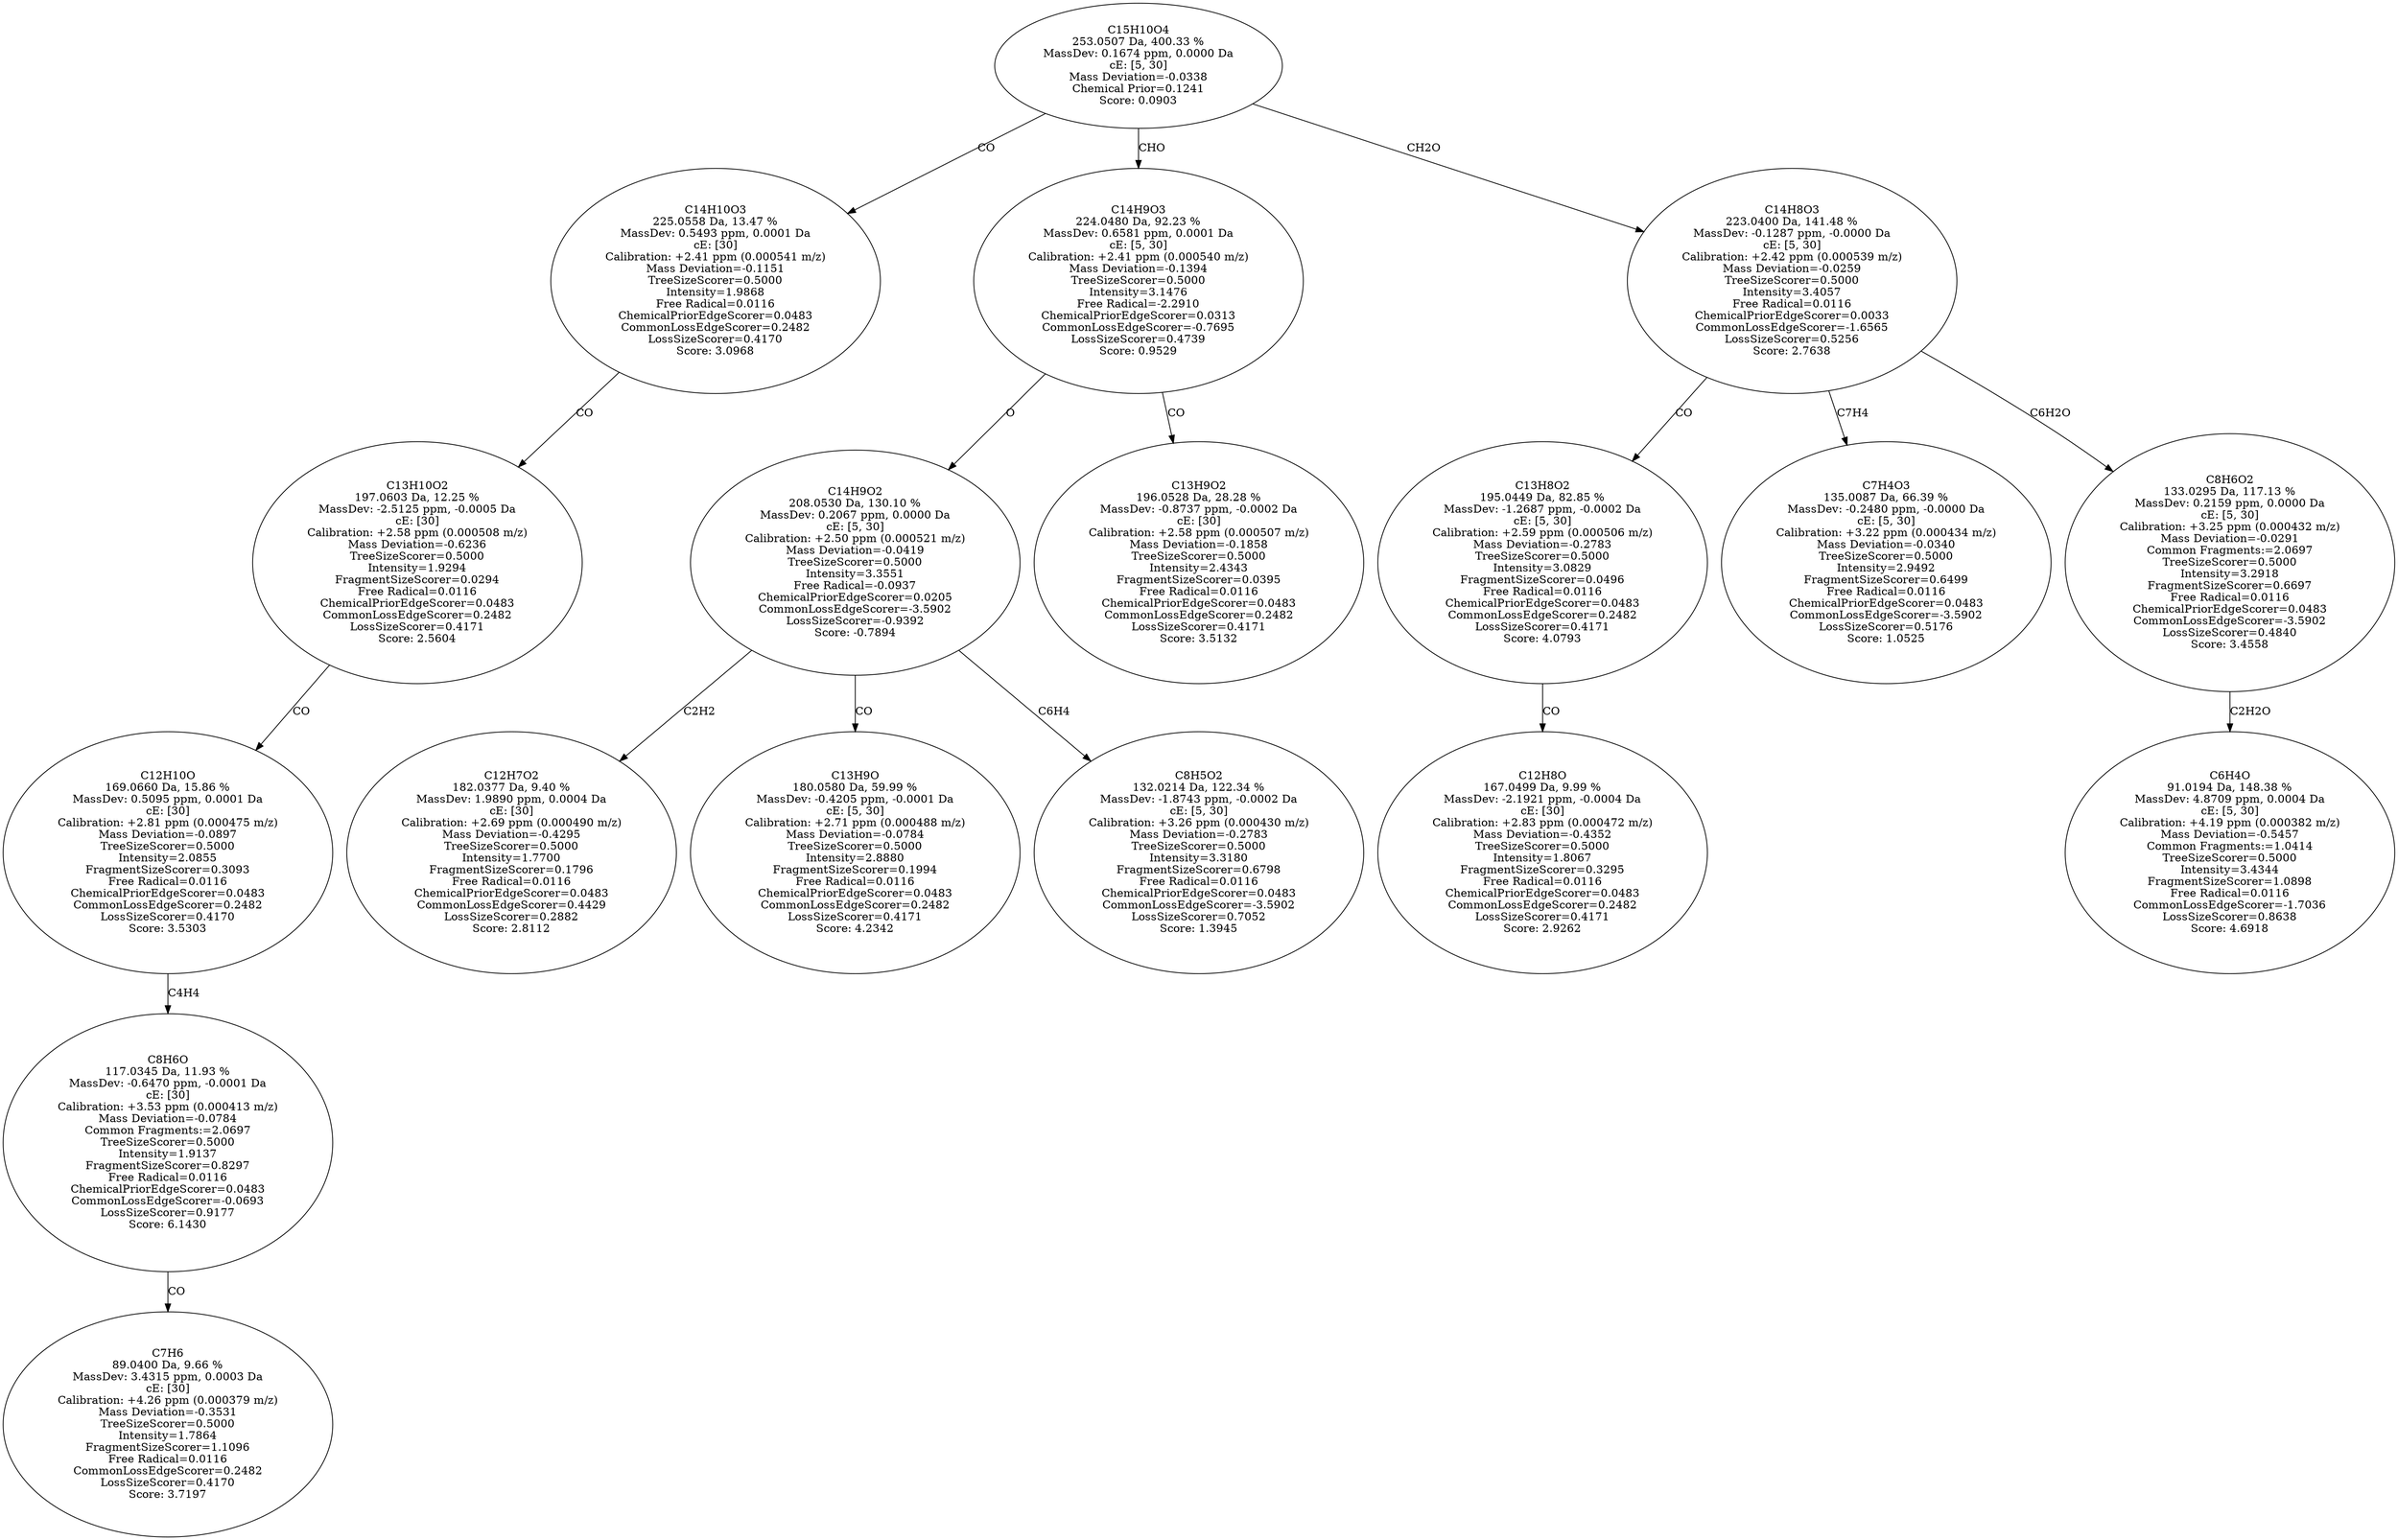strict digraph {
v1 [label="C7H6\n89.0400 Da, 9.66 %\nMassDev: 3.4315 ppm, 0.0003 Da\ncE: [30]\nCalibration: +4.26 ppm (0.000379 m/z)\nMass Deviation=-0.3531\nTreeSizeScorer=0.5000\nIntensity=1.7864\nFragmentSizeScorer=1.1096\nFree Radical=0.0116\nCommonLossEdgeScorer=0.2482\nLossSizeScorer=0.4170\nScore: 3.7197"];
v2 [label="C8H6O\n117.0345 Da, 11.93 %\nMassDev: -0.6470 ppm, -0.0001 Da\ncE: [30]\nCalibration: +3.53 ppm (0.000413 m/z)\nMass Deviation=-0.0784\nCommon Fragments:=2.0697\nTreeSizeScorer=0.5000\nIntensity=1.9137\nFragmentSizeScorer=0.8297\nFree Radical=0.0116\nChemicalPriorEdgeScorer=0.0483\nCommonLossEdgeScorer=-0.0693\nLossSizeScorer=0.9177\nScore: 6.1430"];
v3 [label="C12H10O\n169.0660 Da, 15.86 %\nMassDev: 0.5095 ppm, 0.0001 Da\ncE: [30]\nCalibration: +2.81 ppm (0.000475 m/z)\nMass Deviation=-0.0897\nTreeSizeScorer=0.5000\nIntensity=2.0855\nFragmentSizeScorer=0.3093\nFree Radical=0.0116\nChemicalPriorEdgeScorer=0.0483\nCommonLossEdgeScorer=0.2482\nLossSizeScorer=0.4170\nScore: 3.5303"];
v4 [label="C13H10O2\n197.0603 Da, 12.25 %\nMassDev: -2.5125 ppm, -0.0005 Da\ncE: [30]\nCalibration: +2.58 ppm (0.000508 m/z)\nMass Deviation=-0.6236\nTreeSizeScorer=0.5000\nIntensity=1.9294\nFragmentSizeScorer=0.0294\nFree Radical=0.0116\nChemicalPriorEdgeScorer=0.0483\nCommonLossEdgeScorer=0.2482\nLossSizeScorer=0.4171\nScore: 2.5604"];
v5 [label="C14H10O3\n225.0558 Da, 13.47 %\nMassDev: 0.5493 ppm, 0.0001 Da\ncE: [30]\nCalibration: +2.41 ppm (0.000541 m/z)\nMass Deviation=-0.1151\nTreeSizeScorer=0.5000\nIntensity=1.9868\nFree Radical=0.0116\nChemicalPriorEdgeScorer=0.0483\nCommonLossEdgeScorer=0.2482\nLossSizeScorer=0.4170\nScore: 3.0968"];
v6 [label="C12H7O2\n182.0377 Da, 9.40 %\nMassDev: 1.9890 ppm, 0.0004 Da\ncE: [30]\nCalibration: +2.69 ppm (0.000490 m/z)\nMass Deviation=-0.4295\nTreeSizeScorer=0.5000\nIntensity=1.7700\nFragmentSizeScorer=0.1796\nFree Radical=0.0116\nChemicalPriorEdgeScorer=0.0483\nCommonLossEdgeScorer=0.4429\nLossSizeScorer=0.2882\nScore: 2.8112"];
v7 [label="C13H9O\n180.0580 Da, 59.99 %\nMassDev: -0.4205 ppm, -0.0001 Da\ncE: [5, 30]\nCalibration: +2.71 ppm (0.000488 m/z)\nMass Deviation=-0.0784\nTreeSizeScorer=0.5000\nIntensity=2.8880\nFragmentSizeScorer=0.1994\nFree Radical=0.0116\nChemicalPriorEdgeScorer=0.0483\nCommonLossEdgeScorer=0.2482\nLossSizeScorer=0.4171\nScore: 4.2342"];
v8 [label="C8H5O2\n132.0214 Da, 122.34 %\nMassDev: -1.8743 ppm, -0.0002 Da\ncE: [5, 30]\nCalibration: +3.26 ppm (0.000430 m/z)\nMass Deviation=-0.2783\nTreeSizeScorer=0.5000\nIntensity=3.3180\nFragmentSizeScorer=0.6798\nFree Radical=0.0116\nChemicalPriorEdgeScorer=0.0483\nCommonLossEdgeScorer=-3.5902\nLossSizeScorer=0.7052\nScore: 1.3945"];
v9 [label="C14H9O2\n208.0530 Da, 130.10 %\nMassDev: 0.2067 ppm, 0.0000 Da\ncE: [5, 30]\nCalibration: +2.50 ppm (0.000521 m/z)\nMass Deviation=-0.0419\nTreeSizeScorer=0.5000\nIntensity=3.3551\nFree Radical=-0.0937\nChemicalPriorEdgeScorer=0.0205\nCommonLossEdgeScorer=-3.5902\nLossSizeScorer=-0.9392\nScore: -0.7894"];
v10 [label="C13H9O2\n196.0528 Da, 28.28 %\nMassDev: -0.8737 ppm, -0.0002 Da\ncE: [30]\nCalibration: +2.58 ppm (0.000507 m/z)\nMass Deviation=-0.1858\nTreeSizeScorer=0.5000\nIntensity=2.4343\nFragmentSizeScorer=0.0395\nFree Radical=0.0116\nChemicalPriorEdgeScorer=0.0483\nCommonLossEdgeScorer=0.2482\nLossSizeScorer=0.4171\nScore: 3.5132"];
v11 [label="C14H9O3\n224.0480 Da, 92.23 %\nMassDev: 0.6581 ppm, 0.0001 Da\ncE: [5, 30]\nCalibration: +2.41 ppm (0.000540 m/z)\nMass Deviation=-0.1394\nTreeSizeScorer=0.5000\nIntensity=3.1476\nFree Radical=-2.2910\nChemicalPriorEdgeScorer=0.0313\nCommonLossEdgeScorer=-0.7695\nLossSizeScorer=0.4739\nScore: 0.9529"];
v12 [label="C12H8O\n167.0499 Da, 9.99 %\nMassDev: -2.1921 ppm, -0.0004 Da\ncE: [30]\nCalibration: +2.83 ppm (0.000472 m/z)\nMass Deviation=-0.4352\nTreeSizeScorer=0.5000\nIntensity=1.8067\nFragmentSizeScorer=0.3295\nFree Radical=0.0116\nChemicalPriorEdgeScorer=0.0483\nCommonLossEdgeScorer=0.2482\nLossSizeScorer=0.4171\nScore: 2.9262"];
v13 [label="C13H8O2\n195.0449 Da, 82.85 %\nMassDev: -1.2687 ppm, -0.0002 Da\ncE: [5, 30]\nCalibration: +2.59 ppm (0.000506 m/z)\nMass Deviation=-0.2783\nTreeSizeScorer=0.5000\nIntensity=3.0829\nFragmentSizeScorer=0.0496\nFree Radical=0.0116\nChemicalPriorEdgeScorer=0.0483\nCommonLossEdgeScorer=0.2482\nLossSizeScorer=0.4171\nScore: 4.0793"];
v14 [label="C7H4O3\n135.0087 Da, 66.39 %\nMassDev: -0.2480 ppm, -0.0000 Da\ncE: [5, 30]\nCalibration: +3.22 ppm (0.000434 m/z)\nMass Deviation=-0.0340\nTreeSizeScorer=0.5000\nIntensity=2.9492\nFragmentSizeScorer=0.6499\nFree Radical=0.0116\nChemicalPriorEdgeScorer=0.0483\nCommonLossEdgeScorer=-3.5902\nLossSizeScorer=0.5176\nScore: 1.0525"];
v15 [label="C6H4O\n91.0194 Da, 148.38 %\nMassDev: 4.8709 ppm, 0.0004 Da\ncE: [5, 30]\nCalibration: +4.19 ppm (0.000382 m/z)\nMass Deviation=-0.5457\nCommon Fragments:=1.0414\nTreeSizeScorer=0.5000\nIntensity=3.4344\nFragmentSizeScorer=1.0898\nFree Radical=0.0116\nCommonLossEdgeScorer=-1.7036\nLossSizeScorer=0.8638\nScore: 4.6918"];
v16 [label="C8H6O2\n133.0295 Da, 117.13 %\nMassDev: 0.2159 ppm, 0.0000 Da\ncE: [5, 30]\nCalibration: +3.25 ppm (0.000432 m/z)\nMass Deviation=-0.0291\nCommon Fragments:=2.0697\nTreeSizeScorer=0.5000\nIntensity=3.2918\nFragmentSizeScorer=0.6697\nFree Radical=0.0116\nChemicalPriorEdgeScorer=0.0483\nCommonLossEdgeScorer=-3.5902\nLossSizeScorer=0.4840\nScore: 3.4558"];
v17 [label="C14H8O3\n223.0400 Da, 141.48 %\nMassDev: -0.1287 ppm, -0.0000 Da\ncE: [5, 30]\nCalibration: +2.42 ppm (0.000539 m/z)\nMass Deviation=-0.0259\nTreeSizeScorer=0.5000\nIntensity=3.4057\nFree Radical=0.0116\nChemicalPriorEdgeScorer=0.0033\nCommonLossEdgeScorer=-1.6565\nLossSizeScorer=0.5256\nScore: 2.7638"];
v18 [label="C15H10O4\n253.0507 Da, 400.33 %\nMassDev: 0.1674 ppm, 0.0000 Da\ncE: [5, 30]\nMass Deviation=-0.0338\nChemical Prior=0.1241\nScore: 0.0903"];
v2 -> v1 [label="CO"];
v3 -> v2 [label="C4H4"];
v4 -> v3 [label="CO"];
v5 -> v4 [label="CO"];
v18 -> v5 [label="CO"];
v9 -> v6 [label="C2H2"];
v9 -> v7 [label="CO"];
v9 -> v8 [label="C6H4"];
v11 -> v9 [label="O"];
v11 -> v10 [label="CO"];
v18 -> v11 [label="CHO"];
v13 -> v12 [label="CO"];
v17 -> v13 [label="CO"];
v17 -> v14 [label="C7H4"];
v16 -> v15 [label="C2H2O"];
v17 -> v16 [label="C6H2O"];
v18 -> v17 [label="CH2O"];
}